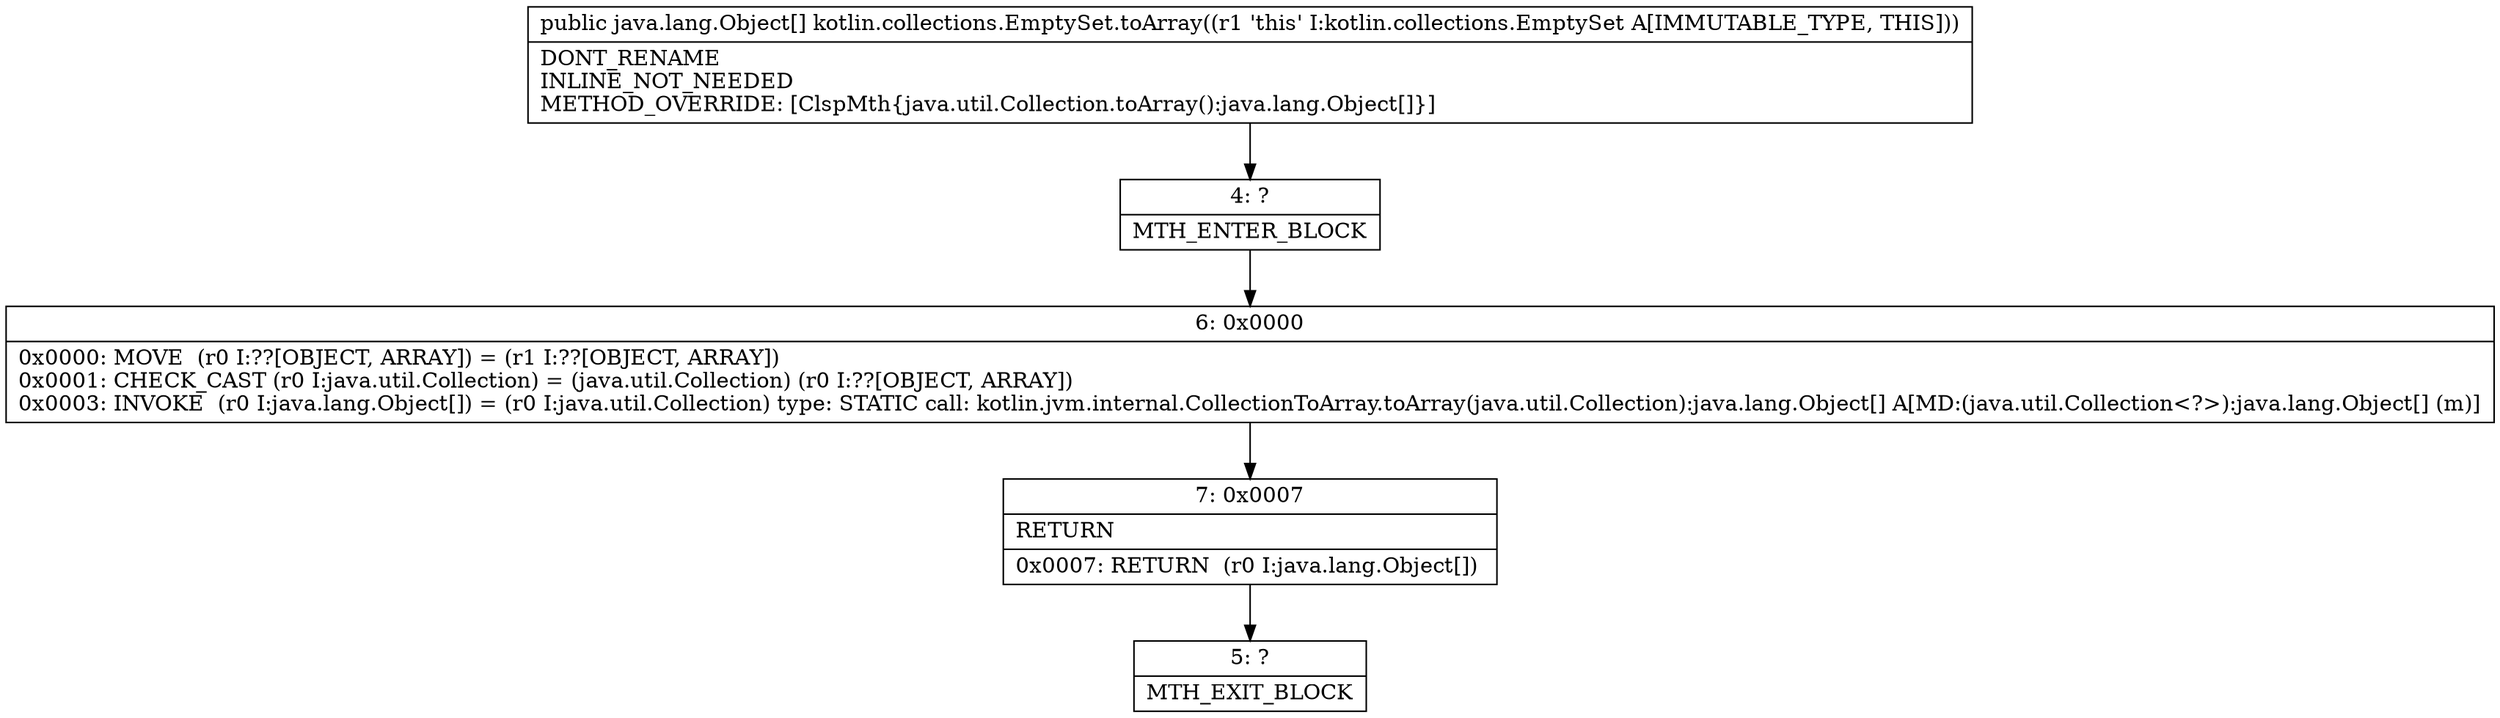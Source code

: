 digraph "CFG forkotlin.collections.EmptySet.toArray()[Ljava\/lang\/Object;" {
Node_4 [shape=record,label="{4\:\ ?|MTH_ENTER_BLOCK\l}"];
Node_6 [shape=record,label="{6\:\ 0x0000|0x0000: MOVE  (r0 I:??[OBJECT, ARRAY]) = (r1 I:??[OBJECT, ARRAY]) \l0x0001: CHECK_CAST (r0 I:java.util.Collection) = (java.util.Collection) (r0 I:??[OBJECT, ARRAY]) \l0x0003: INVOKE  (r0 I:java.lang.Object[]) = (r0 I:java.util.Collection) type: STATIC call: kotlin.jvm.internal.CollectionToArray.toArray(java.util.Collection):java.lang.Object[] A[MD:(java.util.Collection\<?\>):java.lang.Object[] (m)]\l}"];
Node_7 [shape=record,label="{7\:\ 0x0007|RETURN\l|0x0007: RETURN  (r0 I:java.lang.Object[]) \l}"];
Node_5 [shape=record,label="{5\:\ ?|MTH_EXIT_BLOCK\l}"];
MethodNode[shape=record,label="{public java.lang.Object[] kotlin.collections.EmptySet.toArray((r1 'this' I:kotlin.collections.EmptySet A[IMMUTABLE_TYPE, THIS]))  | DONT_RENAME\lINLINE_NOT_NEEDED\lMETHOD_OVERRIDE: [ClspMth\{java.util.Collection.toArray():java.lang.Object[]\}]\l}"];
MethodNode -> Node_4;Node_4 -> Node_6;
Node_6 -> Node_7;
Node_7 -> Node_5;
}

